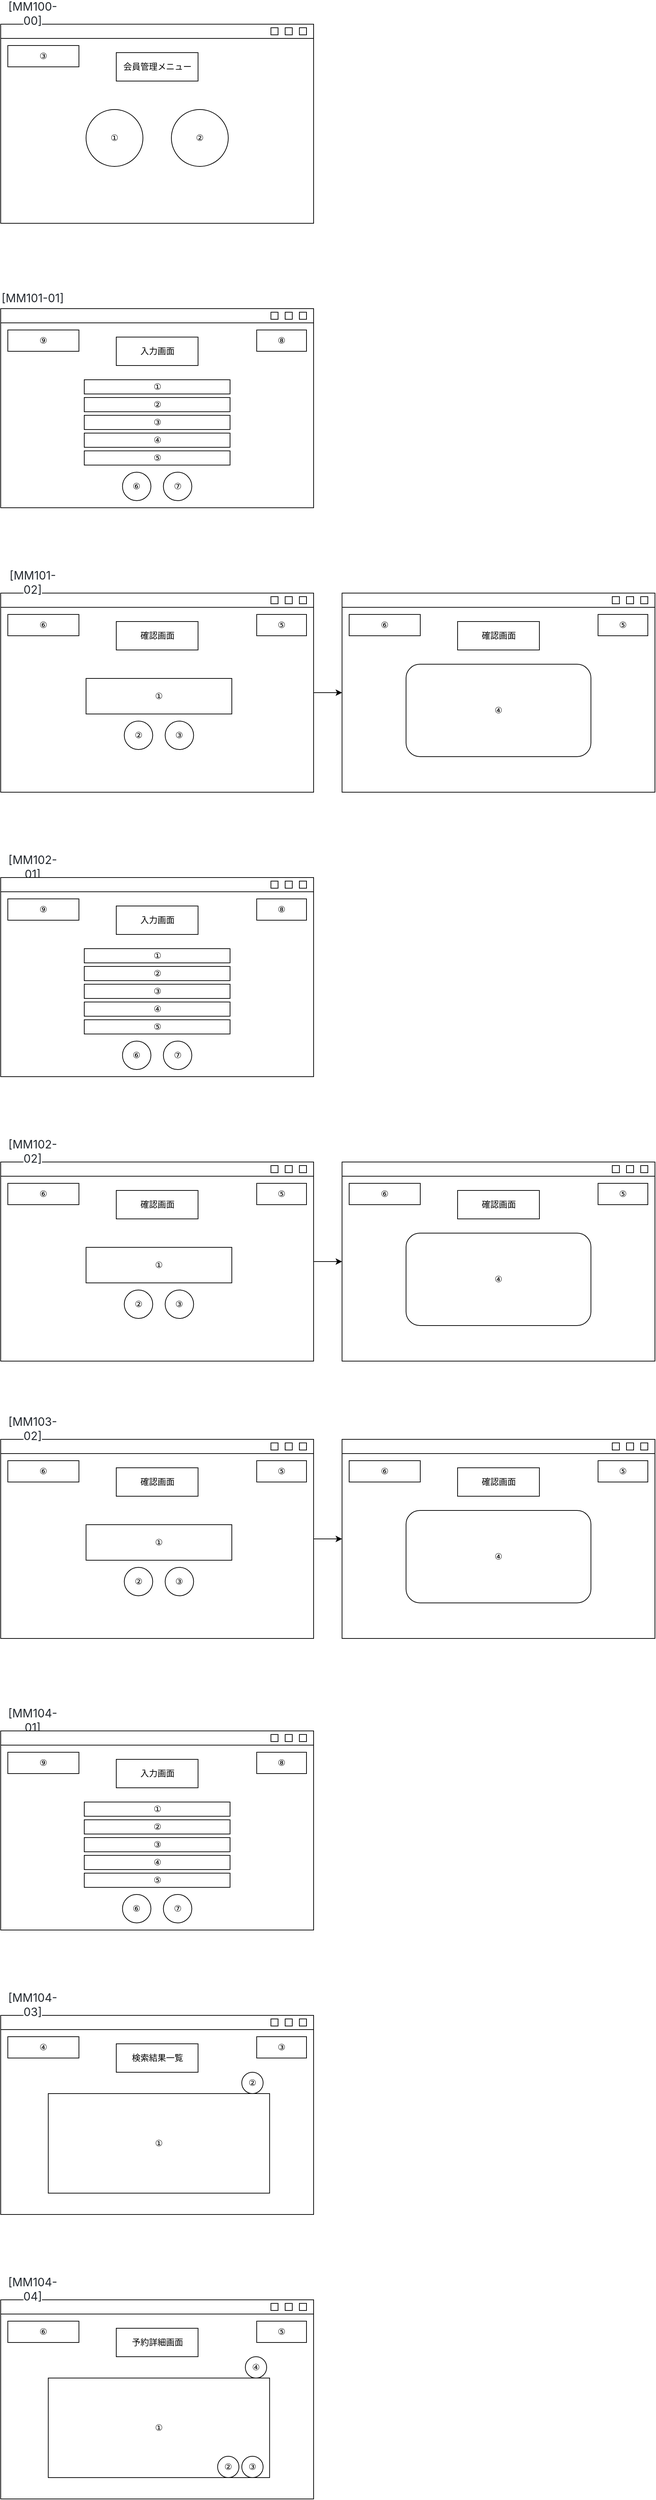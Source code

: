 <mxfile version="18.0.6" type="device"><diagram id="uIDjm1-luFgf9AakeljS" name="ページ1"><mxGraphModel dx="655" dy="494" grid="1" gridSize="10" guides="1" tooltips="1" connect="1" arrows="1" fold="1" page="1" pageScale="1" pageWidth="827" pageHeight="1169" math="0" shadow="0"><root><mxCell id="0"/><mxCell id="1" parent="0"/><mxCell id="z03bACxMXeNZqL-djIq0-5" value="" style="rounded=0;whiteSpace=wrap;html=1;" parent="1" vertex="1"><mxGeometry x="40" y="40" width="440" height="280" as="geometry"/></mxCell><mxCell id="z03bACxMXeNZqL-djIq0-6" value="" style="rounded=0;whiteSpace=wrap;html=1;" parent="1" vertex="1"><mxGeometry x="40" y="40" width="440" height="20" as="geometry"/></mxCell><mxCell id="z03bACxMXeNZqL-djIq0-9" value="" style="rounded=0;whiteSpace=wrap;html=1;" parent="1" vertex="1"><mxGeometry x="440" y="45" width="10" height="10" as="geometry"/></mxCell><mxCell id="z03bACxMXeNZqL-djIq0-10" value="" style="rounded=0;whiteSpace=wrap;html=1;" parent="1" vertex="1"><mxGeometry x="460" y="45" width="10" height="10" as="geometry"/></mxCell><mxCell id="z03bACxMXeNZqL-djIq0-13" value="" style="rounded=0;whiteSpace=wrap;html=1;" parent="1" vertex="1"><mxGeometry x="420" y="45" width="10" height="10" as="geometry"/></mxCell><mxCell id="z03bACxMXeNZqL-djIq0-14" value="③" style="rounded=0;whiteSpace=wrap;html=1;" parent="1" vertex="1"><mxGeometry x="50" y="70" width="100" height="30" as="geometry"/></mxCell><mxCell id="z03bACxMXeNZqL-djIq0-15" value="①" style="ellipse;whiteSpace=wrap;html=1;aspect=fixed;" parent="1" vertex="1"><mxGeometry x="160" y="160" width="80" height="80" as="geometry"/></mxCell><mxCell id="z03bACxMXeNZqL-djIq0-16" value="②" style="ellipse;whiteSpace=wrap;html=1;aspect=fixed;" parent="1" vertex="1"><mxGeometry x="280" y="160" width="80" height="80" as="geometry"/></mxCell><mxCell id="z03bACxMXeNZqL-djIq0-17" value="会員管理メニュー" style="rounded=0;whiteSpace=wrap;html=1;" parent="1" vertex="1"><mxGeometry x="202.5" y="80" width="115" height="40" as="geometry"/></mxCell><mxCell id="z03bACxMXeNZqL-djIq0-20" value="&lt;span style=&quot;color: rgb(36, 41, 47); font-family: -apple-system, BlinkMacSystemFont, &amp;quot;Segoe UI&amp;quot;, Helvetica, Arial, sans-serif, &amp;quot;Apple Color Emoji&amp;quot;, &amp;quot;Segoe UI Emoji&amp;quot;; font-size: 16px; text-align: left; background-color: rgb(255, 255, 255);&quot;&gt;[MM100-00]&lt;/span&gt;" style="text;html=1;strokeColor=none;fillColor=none;align=center;verticalAlign=middle;whiteSpace=wrap;rounded=0;" parent="1" vertex="1"><mxGeometry x="40" y="10" width="90" height="30" as="geometry"/></mxCell><mxCell id="z03bACxMXeNZqL-djIq0-21" value="" style="rounded=0;whiteSpace=wrap;html=1;" parent="1" vertex="1"><mxGeometry x="40" y="440" width="440" height="280" as="geometry"/></mxCell><mxCell id="z03bACxMXeNZqL-djIq0-22" value="" style="rounded=0;whiteSpace=wrap;html=1;" parent="1" vertex="1"><mxGeometry x="40" y="440" width="440" height="20" as="geometry"/></mxCell><mxCell id="z03bACxMXeNZqL-djIq0-23" value="" style="rounded=0;whiteSpace=wrap;html=1;" parent="1" vertex="1"><mxGeometry x="440" y="445" width="10" height="10" as="geometry"/></mxCell><mxCell id="z03bACxMXeNZqL-djIq0-24" value="" style="rounded=0;whiteSpace=wrap;html=1;" parent="1" vertex="1"><mxGeometry x="460" y="445" width="10" height="10" as="geometry"/></mxCell><mxCell id="z03bACxMXeNZqL-djIq0-25" value="" style="rounded=0;whiteSpace=wrap;html=1;" parent="1" vertex="1"><mxGeometry x="420" y="445" width="10" height="10" as="geometry"/></mxCell><mxCell id="z03bACxMXeNZqL-djIq0-26" value="⑨" style="rounded=0;whiteSpace=wrap;html=1;" parent="1" vertex="1"><mxGeometry x="50" y="470" width="100" height="30" as="geometry"/></mxCell><mxCell id="z03bACxMXeNZqL-djIq0-29" value="入力画面" style="rounded=0;whiteSpace=wrap;html=1;" parent="1" vertex="1"><mxGeometry x="202.5" y="480" width="115" height="40" as="geometry"/></mxCell><mxCell id="z03bACxMXeNZqL-djIq0-30" value="&lt;span style=&quot;color: rgb(36, 41, 47); font-family: -apple-system, BlinkMacSystemFont, &amp;quot;Segoe UI&amp;quot;, Helvetica, Arial, sans-serif, &amp;quot;Apple Color Emoji&amp;quot;, &amp;quot;Segoe UI Emoji&amp;quot;; font-size: 16px; text-align: left; background-color: rgb(255, 255, 255);&quot;&gt;[&lt;/span&gt;&lt;span style=&quot;color: rgb(36, 41, 47); font-family: -apple-system, BlinkMacSystemFont, &amp;quot;Segoe UI&amp;quot;, Helvetica, Arial, sans-serif, &amp;quot;Apple Color Emoji&amp;quot;, &amp;quot;Segoe UI Emoji&amp;quot;; font-size: 16px; text-align: left; background-color: rgb(255, 255, 255);&quot;&gt;MM101-01&lt;/span&gt;&lt;span style=&quot;color: rgb(36, 41, 47); font-family: -apple-system, BlinkMacSystemFont, &amp;quot;Segoe UI&amp;quot;, Helvetica, Arial, sans-serif, &amp;quot;Apple Color Emoji&amp;quot;, &amp;quot;Segoe UI Emoji&amp;quot;; font-size: 16px; text-align: left; background-color: rgb(255, 255, 255);&quot;&gt;]&lt;/span&gt;" style="text;html=1;strokeColor=none;fillColor=none;align=center;verticalAlign=middle;whiteSpace=wrap;rounded=0;" parent="1" vertex="1"><mxGeometry x="40" y="410" width="90" height="30" as="geometry"/></mxCell><mxCell id="z03bACxMXeNZqL-djIq0-32" value="⑧" style="rounded=0;whiteSpace=wrap;html=1;" parent="1" vertex="1"><mxGeometry x="400" y="470" width="70" height="30" as="geometry"/></mxCell><mxCell id="z03bACxMXeNZqL-djIq0-33" value="①" style="rounded=0;whiteSpace=wrap;html=1;" parent="1" vertex="1"><mxGeometry x="157.5" y="540" width="205" height="20" as="geometry"/></mxCell><mxCell id="z03bACxMXeNZqL-djIq0-34" value="②" style="rounded=0;whiteSpace=wrap;html=1;" parent="1" vertex="1"><mxGeometry x="157.5" y="565" width="205" height="20" as="geometry"/></mxCell><mxCell id="z03bACxMXeNZqL-djIq0-36" value="⑥" style="ellipse;whiteSpace=wrap;html=1;aspect=fixed;" parent="1" vertex="1"><mxGeometry x="211.25" y="670" width="40" height="40" as="geometry"/></mxCell><mxCell id="z03bACxMXeNZqL-djIq0-38" value="⑦" style="ellipse;whiteSpace=wrap;html=1;aspect=fixed;" parent="1" vertex="1"><mxGeometry x="268.75" y="670" width="40" height="40" as="geometry"/></mxCell><mxCell id="z03bACxMXeNZqL-djIq0-77" style="edgeStyle=orthogonalEdgeStyle;rounded=0;orthogonalLoop=1;jettySize=auto;html=1;entryX=0;entryY=0.5;entryDx=0;entryDy=0;" parent="1" source="z03bACxMXeNZqL-djIq0-52" target="z03bACxMXeNZqL-djIq0-65" edge="1"><mxGeometry relative="1" as="geometry"/></mxCell><mxCell id="z03bACxMXeNZqL-djIq0-52" value="" style="rounded=0;whiteSpace=wrap;html=1;" parent="1" vertex="1"><mxGeometry x="40" y="840" width="440" height="280" as="geometry"/></mxCell><mxCell id="z03bACxMXeNZqL-djIq0-53" value="" style="rounded=0;whiteSpace=wrap;html=1;" parent="1" vertex="1"><mxGeometry x="40" y="840" width="440" height="20" as="geometry"/></mxCell><mxCell id="z03bACxMXeNZqL-djIq0-54" value="" style="rounded=0;whiteSpace=wrap;html=1;" parent="1" vertex="1"><mxGeometry x="440" y="845" width="10" height="10" as="geometry"/></mxCell><mxCell id="z03bACxMXeNZqL-djIq0-55" value="" style="rounded=0;whiteSpace=wrap;html=1;" parent="1" vertex="1"><mxGeometry x="460" y="845" width="10" height="10" as="geometry"/></mxCell><mxCell id="z03bACxMXeNZqL-djIq0-56" value="" style="rounded=0;whiteSpace=wrap;html=1;" parent="1" vertex="1"><mxGeometry x="420" y="845" width="10" height="10" as="geometry"/></mxCell><mxCell id="z03bACxMXeNZqL-djIq0-57" value="⑥" style="rounded=0;whiteSpace=wrap;html=1;" parent="1" vertex="1"><mxGeometry x="50" y="870" width="100" height="30" as="geometry"/></mxCell><mxCell id="z03bACxMXeNZqL-djIq0-58" value="確認画面" style="rounded=0;whiteSpace=wrap;html=1;" parent="1" vertex="1"><mxGeometry x="202.5" y="880" width="115" height="40" as="geometry"/></mxCell><mxCell id="z03bACxMXeNZqL-djIq0-59" value="&lt;span style=&quot;color: rgb(36, 41, 47); font-family: -apple-system, BlinkMacSystemFont, &amp;quot;Segoe UI&amp;quot;, Helvetica, Arial, sans-serif, &amp;quot;Apple Color Emoji&amp;quot;, &amp;quot;Segoe UI Emoji&amp;quot;; font-size: 16px; text-align: left; background-color: rgb(255, 255, 255);&quot;&gt;[MM101-02]&lt;/span&gt;" style="text;html=1;strokeColor=none;fillColor=none;align=center;verticalAlign=middle;whiteSpace=wrap;rounded=0;" parent="1" vertex="1"><mxGeometry x="40" y="810" width="90" height="30" as="geometry"/></mxCell><mxCell id="z03bACxMXeNZqL-djIq0-60" value="⑤" style="rounded=0;whiteSpace=wrap;html=1;" parent="1" vertex="1"><mxGeometry x="400" y="870" width="70" height="30" as="geometry"/></mxCell><mxCell id="z03bACxMXeNZqL-djIq0-61" value="①" style="rounded=0;whiteSpace=wrap;html=1;" parent="1" vertex="1"><mxGeometry x="160" y="960" width="205" height="50" as="geometry"/></mxCell><mxCell id="z03bACxMXeNZqL-djIq0-63" value="②" style="ellipse;whiteSpace=wrap;html=1;aspect=fixed;" parent="1" vertex="1"><mxGeometry x="213.75" y="1020" width="40" height="40" as="geometry"/></mxCell><mxCell id="z03bACxMXeNZqL-djIq0-64" value="③" style="ellipse;whiteSpace=wrap;html=1;aspect=fixed;" parent="1" vertex="1"><mxGeometry x="271.25" y="1020" width="40" height="40" as="geometry"/></mxCell><mxCell id="z03bACxMXeNZqL-djIq0-65" value="" style="rounded=0;whiteSpace=wrap;html=1;" parent="1" vertex="1"><mxGeometry x="520" y="840" width="440" height="280" as="geometry"/></mxCell><mxCell id="z03bACxMXeNZqL-djIq0-66" value="" style="rounded=0;whiteSpace=wrap;html=1;" parent="1" vertex="1"><mxGeometry x="520" y="840" width="440" height="20" as="geometry"/></mxCell><mxCell id="z03bACxMXeNZqL-djIq0-67" value="" style="rounded=0;whiteSpace=wrap;html=1;" parent="1" vertex="1"><mxGeometry x="920" y="845" width="10" height="10" as="geometry"/></mxCell><mxCell id="z03bACxMXeNZqL-djIq0-68" value="" style="rounded=0;whiteSpace=wrap;html=1;" parent="1" vertex="1"><mxGeometry x="940" y="845" width="10" height="10" as="geometry"/></mxCell><mxCell id="z03bACxMXeNZqL-djIq0-69" value="" style="rounded=0;whiteSpace=wrap;html=1;" parent="1" vertex="1"><mxGeometry x="900" y="845" width="10" height="10" as="geometry"/></mxCell><mxCell id="z03bACxMXeNZqL-djIq0-70" value="⑥" style="rounded=0;whiteSpace=wrap;html=1;" parent="1" vertex="1"><mxGeometry x="530" y="870" width="100" height="30" as="geometry"/></mxCell><mxCell id="z03bACxMXeNZqL-djIq0-71" value="確認画面" style="rounded=0;whiteSpace=wrap;html=1;" parent="1" vertex="1"><mxGeometry x="682.5" y="880" width="115" height="40" as="geometry"/></mxCell><mxCell id="z03bACxMXeNZqL-djIq0-73" value="⑤" style="rounded=0;whiteSpace=wrap;html=1;" parent="1" vertex="1"><mxGeometry x="880" y="870" width="70" height="30" as="geometry"/></mxCell><mxCell id="z03bACxMXeNZqL-djIq0-79" value="④" style="rounded=1;whiteSpace=wrap;html=1;" parent="1" vertex="1"><mxGeometry x="610" y="940" width="260" height="130" as="geometry"/></mxCell><mxCell id="z03bACxMXeNZqL-djIq0-122" value="&lt;span style=&quot;color: rgb(36, 41, 47); font-family: -apple-system, BlinkMacSystemFont, &amp;quot;Segoe UI&amp;quot;, Helvetica, Arial, sans-serif, &amp;quot;Apple Color Emoji&amp;quot;, &amp;quot;Segoe UI Emoji&amp;quot;; font-size: 16px; text-align: left; background-color: rgb(255, 255, 255);&quot;&gt;[MM102-01]&lt;/span&gt;" style="text;html=1;strokeColor=none;fillColor=none;align=center;verticalAlign=middle;whiteSpace=wrap;rounded=0;" parent="1" vertex="1"><mxGeometry x="40" y="1210" width="90" height="30" as="geometry"/></mxCell><mxCell id="z03bACxMXeNZqL-djIq0-128" style="edgeStyle=orthogonalEdgeStyle;rounded=0;orthogonalLoop=1;jettySize=auto;html=1;entryX=0;entryY=0.5;entryDx=0;entryDy=0;" parent="1" source="z03bACxMXeNZqL-djIq0-129" target="z03bACxMXeNZqL-djIq0-141" edge="1"><mxGeometry relative="1" as="geometry"/></mxCell><mxCell id="z03bACxMXeNZqL-djIq0-129" value="" style="rounded=0;whiteSpace=wrap;html=1;" parent="1" vertex="1"><mxGeometry x="40" y="1640" width="440" height="280" as="geometry"/></mxCell><mxCell id="z03bACxMXeNZqL-djIq0-130" value="" style="rounded=0;whiteSpace=wrap;html=1;" parent="1" vertex="1"><mxGeometry x="40" y="1640" width="440" height="20" as="geometry"/></mxCell><mxCell id="z03bACxMXeNZqL-djIq0-131" value="" style="rounded=0;whiteSpace=wrap;html=1;" parent="1" vertex="1"><mxGeometry x="440" y="1645" width="10" height="10" as="geometry"/></mxCell><mxCell id="z03bACxMXeNZqL-djIq0-132" value="" style="rounded=0;whiteSpace=wrap;html=1;" parent="1" vertex="1"><mxGeometry x="460" y="1645" width="10" height="10" as="geometry"/></mxCell><mxCell id="z03bACxMXeNZqL-djIq0-133" value="" style="rounded=0;whiteSpace=wrap;html=1;" parent="1" vertex="1"><mxGeometry x="420" y="1645" width="10" height="10" as="geometry"/></mxCell><mxCell id="z03bACxMXeNZqL-djIq0-134" value="⑥" style="rounded=0;whiteSpace=wrap;html=1;" parent="1" vertex="1"><mxGeometry x="50" y="1670" width="100" height="30" as="geometry"/></mxCell><mxCell id="z03bACxMXeNZqL-djIq0-135" value="確認画面" style="rounded=0;whiteSpace=wrap;html=1;" parent="1" vertex="1"><mxGeometry x="202.5" y="1680" width="115" height="40" as="geometry"/></mxCell><mxCell id="z03bACxMXeNZqL-djIq0-136" value="&lt;span style=&quot;color: rgb(36, 41, 47); font-family: -apple-system, BlinkMacSystemFont, &amp;quot;Segoe UI&amp;quot;, Helvetica, Arial, sans-serif, &amp;quot;Apple Color Emoji&amp;quot;, &amp;quot;Segoe UI Emoji&amp;quot;; font-size: 16px; text-align: left; background-color: rgb(255, 255, 255);&quot;&gt;[MM102-02]&lt;/span&gt;" style="text;html=1;strokeColor=none;fillColor=none;align=center;verticalAlign=middle;whiteSpace=wrap;rounded=0;" parent="1" vertex="1"><mxGeometry x="40" y="1610" width="90" height="30" as="geometry"/></mxCell><mxCell id="z03bACxMXeNZqL-djIq0-137" value="⑤" style="rounded=0;whiteSpace=wrap;html=1;" parent="1" vertex="1"><mxGeometry x="400" y="1670" width="70" height="30" as="geometry"/></mxCell><mxCell id="z03bACxMXeNZqL-djIq0-138" value="①" style="rounded=0;whiteSpace=wrap;html=1;" parent="1" vertex="1"><mxGeometry x="160" y="1760" width="205" height="50" as="geometry"/></mxCell><mxCell id="z03bACxMXeNZqL-djIq0-139" value="②" style="ellipse;whiteSpace=wrap;html=1;aspect=fixed;" parent="1" vertex="1"><mxGeometry x="213.75" y="1820" width="40" height="40" as="geometry"/></mxCell><mxCell id="z03bACxMXeNZqL-djIq0-140" value="③" style="ellipse;whiteSpace=wrap;html=1;aspect=fixed;" parent="1" vertex="1"><mxGeometry x="271.25" y="1820" width="40" height="40" as="geometry"/></mxCell><mxCell id="z03bACxMXeNZqL-djIq0-141" value="" style="rounded=0;whiteSpace=wrap;html=1;" parent="1" vertex="1"><mxGeometry x="520" y="1640" width="440" height="280" as="geometry"/></mxCell><mxCell id="z03bACxMXeNZqL-djIq0-142" value="" style="rounded=0;whiteSpace=wrap;html=1;" parent="1" vertex="1"><mxGeometry x="520" y="1640" width="440" height="20" as="geometry"/></mxCell><mxCell id="z03bACxMXeNZqL-djIq0-143" value="" style="rounded=0;whiteSpace=wrap;html=1;" parent="1" vertex="1"><mxGeometry x="920" y="1645" width="10" height="10" as="geometry"/></mxCell><mxCell id="z03bACxMXeNZqL-djIq0-144" value="" style="rounded=0;whiteSpace=wrap;html=1;" parent="1" vertex="1"><mxGeometry x="940" y="1645" width="10" height="10" as="geometry"/></mxCell><mxCell id="z03bACxMXeNZqL-djIq0-145" value="" style="rounded=0;whiteSpace=wrap;html=1;" parent="1" vertex="1"><mxGeometry x="900" y="1645" width="10" height="10" as="geometry"/></mxCell><mxCell id="z03bACxMXeNZqL-djIq0-146" value="⑥" style="rounded=0;whiteSpace=wrap;html=1;" parent="1" vertex="1"><mxGeometry x="530" y="1670" width="100" height="30" as="geometry"/></mxCell><mxCell id="z03bACxMXeNZqL-djIq0-147" value="確認画面" style="rounded=0;whiteSpace=wrap;html=1;" parent="1" vertex="1"><mxGeometry x="682.5" y="1680" width="115" height="40" as="geometry"/></mxCell><mxCell id="z03bACxMXeNZqL-djIq0-148" value="⑤" style="rounded=0;whiteSpace=wrap;html=1;" parent="1" vertex="1"><mxGeometry x="880" y="1670" width="70" height="30" as="geometry"/></mxCell><mxCell id="z03bACxMXeNZqL-djIq0-149" value="④" style="rounded=1;whiteSpace=wrap;html=1;" parent="1" vertex="1"><mxGeometry x="610" y="1740" width="260" height="130" as="geometry"/></mxCell><mxCell id="z03bACxMXeNZqL-djIq0-150" style="edgeStyle=orthogonalEdgeStyle;rounded=0;orthogonalLoop=1;jettySize=auto;html=1;entryX=0;entryY=0.5;entryDx=0;entryDy=0;" parent="1" source="z03bACxMXeNZqL-djIq0-151" target="z03bACxMXeNZqL-djIq0-163" edge="1"><mxGeometry relative="1" as="geometry"/></mxCell><mxCell id="z03bACxMXeNZqL-djIq0-151" value="" style="rounded=0;whiteSpace=wrap;html=1;" parent="1" vertex="1"><mxGeometry x="40" y="2030" width="440" height="280" as="geometry"/></mxCell><mxCell id="z03bACxMXeNZqL-djIq0-152" value="" style="rounded=0;whiteSpace=wrap;html=1;" parent="1" vertex="1"><mxGeometry x="40" y="2030" width="440" height="20" as="geometry"/></mxCell><mxCell id="z03bACxMXeNZqL-djIq0-153" value="" style="rounded=0;whiteSpace=wrap;html=1;" parent="1" vertex="1"><mxGeometry x="440" y="2035" width="10" height="10" as="geometry"/></mxCell><mxCell id="z03bACxMXeNZqL-djIq0-154" value="" style="rounded=0;whiteSpace=wrap;html=1;" parent="1" vertex="1"><mxGeometry x="460" y="2035" width="10" height="10" as="geometry"/></mxCell><mxCell id="z03bACxMXeNZqL-djIq0-155" value="" style="rounded=0;whiteSpace=wrap;html=1;" parent="1" vertex="1"><mxGeometry x="420" y="2035" width="10" height="10" as="geometry"/></mxCell><mxCell id="z03bACxMXeNZqL-djIq0-156" value="⑥" style="rounded=0;whiteSpace=wrap;html=1;" parent="1" vertex="1"><mxGeometry x="50" y="2060" width="100" height="30" as="geometry"/></mxCell><mxCell id="z03bACxMXeNZqL-djIq0-157" value="確認画面" style="rounded=0;whiteSpace=wrap;html=1;" parent="1" vertex="1"><mxGeometry x="202.5" y="2070" width="115" height="40" as="geometry"/></mxCell><mxCell id="z03bACxMXeNZqL-djIq0-158" value="&lt;span style=&quot;color: rgb(36, 41, 47); font-family: -apple-system, BlinkMacSystemFont, &amp;quot;Segoe UI&amp;quot;, Helvetica, Arial, sans-serif, &amp;quot;Apple Color Emoji&amp;quot;, &amp;quot;Segoe UI Emoji&amp;quot;; font-size: 16px; text-align: left; background-color: rgb(255, 255, 255);&quot;&gt;[MM103-02&lt;/span&gt;&lt;span style=&quot;color: rgb(36, 41, 47); font-family: -apple-system, BlinkMacSystemFont, &amp;quot;Segoe UI&amp;quot;, Helvetica, Arial, sans-serif, &amp;quot;Apple Color Emoji&amp;quot;, &amp;quot;Segoe UI Emoji&amp;quot;; font-size: 16px; text-align: left; background-color: rgb(255, 255, 255);&quot;&gt;]&lt;/span&gt;" style="text;html=1;strokeColor=none;fillColor=none;align=center;verticalAlign=middle;whiteSpace=wrap;rounded=0;" parent="1" vertex="1"><mxGeometry x="40" y="2000" width="90" height="30" as="geometry"/></mxCell><mxCell id="z03bACxMXeNZqL-djIq0-159" value="⑤" style="rounded=0;whiteSpace=wrap;html=1;" parent="1" vertex="1"><mxGeometry x="400" y="2060" width="70" height="30" as="geometry"/></mxCell><mxCell id="z03bACxMXeNZqL-djIq0-160" value="①" style="rounded=0;whiteSpace=wrap;html=1;" parent="1" vertex="1"><mxGeometry x="160" y="2150" width="205" height="50" as="geometry"/></mxCell><mxCell id="z03bACxMXeNZqL-djIq0-161" value="②" style="ellipse;whiteSpace=wrap;html=1;aspect=fixed;" parent="1" vertex="1"><mxGeometry x="213.75" y="2210" width="40" height="40" as="geometry"/></mxCell><mxCell id="z03bACxMXeNZqL-djIq0-162" value="③" style="ellipse;whiteSpace=wrap;html=1;aspect=fixed;" parent="1" vertex="1"><mxGeometry x="271.25" y="2210" width="40" height="40" as="geometry"/></mxCell><mxCell id="z03bACxMXeNZqL-djIq0-163" value="" style="rounded=0;whiteSpace=wrap;html=1;" parent="1" vertex="1"><mxGeometry x="520" y="2030" width="440" height="280" as="geometry"/></mxCell><mxCell id="z03bACxMXeNZqL-djIq0-164" value="" style="rounded=0;whiteSpace=wrap;html=1;" parent="1" vertex="1"><mxGeometry x="520" y="2030" width="440" height="20" as="geometry"/></mxCell><mxCell id="z03bACxMXeNZqL-djIq0-165" value="" style="rounded=0;whiteSpace=wrap;html=1;" parent="1" vertex="1"><mxGeometry x="920" y="2035" width="10" height="10" as="geometry"/></mxCell><mxCell id="z03bACxMXeNZqL-djIq0-166" value="" style="rounded=0;whiteSpace=wrap;html=1;" parent="1" vertex="1"><mxGeometry x="940" y="2035" width="10" height="10" as="geometry"/></mxCell><mxCell id="z03bACxMXeNZqL-djIq0-167" value="" style="rounded=0;whiteSpace=wrap;html=1;" parent="1" vertex="1"><mxGeometry x="900" y="2035" width="10" height="10" as="geometry"/></mxCell><mxCell id="z03bACxMXeNZqL-djIq0-168" value="⑥" style="rounded=0;whiteSpace=wrap;html=1;" parent="1" vertex="1"><mxGeometry x="530" y="2060" width="100" height="30" as="geometry"/></mxCell><mxCell id="z03bACxMXeNZqL-djIq0-169" value="確認画面" style="rounded=0;whiteSpace=wrap;html=1;" parent="1" vertex="1"><mxGeometry x="682.5" y="2070" width="115" height="40" as="geometry"/></mxCell><mxCell id="z03bACxMXeNZqL-djIq0-170" value="⑤" style="rounded=0;whiteSpace=wrap;html=1;" parent="1" vertex="1"><mxGeometry x="880" y="2060" width="70" height="30" as="geometry"/></mxCell><mxCell id="z03bACxMXeNZqL-djIq0-171" value="④" style="rounded=1;whiteSpace=wrap;html=1;" parent="1" vertex="1"><mxGeometry x="610" y="2130" width="260" height="130" as="geometry"/></mxCell><mxCell id="z03bACxMXeNZqL-djIq0-179" value="&lt;span style=&quot;color: rgb(36, 41, 47); font-family: -apple-system, BlinkMacSystemFont, &amp;quot;Segoe UI&amp;quot;, Helvetica, Arial, sans-serif, &amp;quot;Apple Color Emoji&amp;quot;, &amp;quot;Segoe UI Emoji&amp;quot;; font-size: 16px; text-align: left; background-color: rgb(255, 255, 255);&quot;&gt;[MM104-01]&lt;/span&gt;" style="text;html=1;strokeColor=none;fillColor=none;align=center;verticalAlign=middle;whiteSpace=wrap;rounded=0;" parent="1" vertex="1"><mxGeometry x="40" y="2410" width="90" height="30" as="geometry"/></mxCell><mxCell id="z03bACxMXeNZqL-djIq0-185" value="" style="rounded=0;whiteSpace=wrap;html=1;" parent="1" vertex="1"><mxGeometry x="40" y="2840" width="440" height="280" as="geometry"/></mxCell><mxCell id="z03bACxMXeNZqL-djIq0-186" value="" style="rounded=0;whiteSpace=wrap;html=1;" parent="1" vertex="1"><mxGeometry x="40" y="2840" width="440" height="20" as="geometry"/></mxCell><mxCell id="z03bACxMXeNZqL-djIq0-187" value="" style="rounded=0;whiteSpace=wrap;html=1;" parent="1" vertex="1"><mxGeometry x="440" y="2845" width="10" height="10" as="geometry"/></mxCell><mxCell id="z03bACxMXeNZqL-djIq0-188" value="" style="rounded=0;whiteSpace=wrap;html=1;" parent="1" vertex="1"><mxGeometry x="460" y="2845" width="10" height="10" as="geometry"/></mxCell><mxCell id="z03bACxMXeNZqL-djIq0-189" value="" style="rounded=0;whiteSpace=wrap;html=1;" parent="1" vertex="1"><mxGeometry x="420" y="2845" width="10" height="10" as="geometry"/></mxCell><mxCell id="z03bACxMXeNZqL-djIq0-190" value="④" style="rounded=0;whiteSpace=wrap;html=1;" parent="1" vertex="1"><mxGeometry x="50" y="2870" width="100" height="30" as="geometry"/></mxCell><mxCell id="z03bACxMXeNZqL-djIq0-191" value="検索結果一覧" style="rounded=0;whiteSpace=wrap;html=1;" parent="1" vertex="1"><mxGeometry x="202.5" y="2880" width="115" height="40" as="geometry"/></mxCell><mxCell id="z03bACxMXeNZqL-djIq0-192" value="&lt;span style=&quot;color: rgb(36, 41, 47); font-family: -apple-system, BlinkMacSystemFont, &amp;quot;Segoe UI&amp;quot;, Helvetica, Arial, sans-serif, &amp;quot;Apple Color Emoji&amp;quot;, &amp;quot;Segoe UI Emoji&amp;quot;; font-size: 16px; text-align: left; background-color: rgb(255, 255, 255);&quot;&gt;[MM104-03]&lt;/span&gt;" style="text;html=1;strokeColor=none;fillColor=none;align=center;verticalAlign=middle;whiteSpace=wrap;rounded=0;" parent="1" vertex="1"><mxGeometry x="40" y="2810" width="90" height="30" as="geometry"/></mxCell><mxCell id="z03bACxMXeNZqL-djIq0-193" value="③" style="rounded=0;whiteSpace=wrap;html=1;" parent="1" vertex="1"><mxGeometry x="400" y="2870" width="70" height="30" as="geometry"/></mxCell><mxCell id="z03bACxMXeNZqL-djIq0-194" value="①" style="rounded=0;whiteSpace=wrap;html=1;" parent="1" vertex="1"><mxGeometry x="106.88" y="2950" width="311.25" height="140" as="geometry"/></mxCell><mxCell id="z03bACxMXeNZqL-djIq0-207" value="" style="rounded=0;whiteSpace=wrap;html=1;" parent="1" vertex="1"><mxGeometry x="40" y="3240" width="440" height="280" as="geometry"/></mxCell><mxCell id="z03bACxMXeNZqL-djIq0-208" value="" style="rounded=0;whiteSpace=wrap;html=1;" parent="1" vertex="1"><mxGeometry x="40" y="3240" width="440" height="20" as="geometry"/></mxCell><mxCell id="z03bACxMXeNZqL-djIq0-209" value="" style="rounded=0;whiteSpace=wrap;html=1;" parent="1" vertex="1"><mxGeometry x="440" y="3245" width="10" height="10" as="geometry"/></mxCell><mxCell id="z03bACxMXeNZqL-djIq0-210" value="" style="rounded=0;whiteSpace=wrap;html=1;" parent="1" vertex="1"><mxGeometry x="460" y="3245" width="10" height="10" as="geometry"/></mxCell><mxCell id="z03bACxMXeNZqL-djIq0-211" value="" style="rounded=0;whiteSpace=wrap;html=1;" parent="1" vertex="1"><mxGeometry x="420" y="3245" width="10" height="10" as="geometry"/></mxCell><mxCell id="z03bACxMXeNZqL-djIq0-212" value="⑥" style="rounded=0;whiteSpace=wrap;html=1;" parent="1" vertex="1"><mxGeometry x="50" y="3270" width="100" height="30" as="geometry"/></mxCell><mxCell id="z03bACxMXeNZqL-djIq0-213" value="予約詳細画面" style="rounded=0;whiteSpace=wrap;html=1;" parent="1" vertex="1"><mxGeometry x="202.5" y="3280" width="115" height="40" as="geometry"/></mxCell><mxCell id="z03bACxMXeNZqL-djIq0-214" value="&lt;span style=&quot;color: rgb(36, 41, 47); font-family: -apple-system, BlinkMacSystemFont, &amp;quot;Segoe UI&amp;quot;, Helvetica, Arial, sans-serif, &amp;quot;Apple Color Emoji&amp;quot;, &amp;quot;Segoe UI Emoji&amp;quot;; font-size: 16px; text-align: left; background-color: rgb(255, 255, 255);&quot;&gt;[MM104-04]&lt;/span&gt;" style="text;html=1;strokeColor=none;fillColor=none;align=center;verticalAlign=middle;whiteSpace=wrap;rounded=0;" parent="1" vertex="1"><mxGeometry x="40" y="3210" width="90" height="30" as="geometry"/></mxCell><mxCell id="z03bACxMXeNZqL-djIq0-215" value="⑤" style="rounded=0;whiteSpace=wrap;html=1;" parent="1" vertex="1"><mxGeometry x="400" y="3270" width="70" height="30" as="geometry"/></mxCell><mxCell id="z03bACxMXeNZqL-djIq0-216" value="①" style="rounded=0;whiteSpace=wrap;html=1;" parent="1" vertex="1"><mxGeometry x="106.88" y="3350" width="311.25" height="140" as="geometry"/></mxCell><mxCell id="z03bACxMXeNZqL-djIq0-219" value="②" style="ellipse;whiteSpace=wrap;html=1;aspect=fixed;" parent="1" vertex="1"><mxGeometry x="345.01" y="3460" width="30" height="30" as="geometry"/></mxCell><mxCell id="z03bACxMXeNZqL-djIq0-220" value="③" style="ellipse;whiteSpace=wrap;html=1;aspect=fixed;" parent="1" vertex="1"><mxGeometry x="379.01" y="3460" width="30" height="30" as="geometry"/></mxCell><mxCell id="pjvJ5bmQ3Ig1SlmBDXbv-2" value="④" style="ellipse;whiteSpace=wrap;html=1;aspect=fixed;" parent="1" vertex="1"><mxGeometry x="384" y="3320" width="30" height="30" as="geometry"/></mxCell><mxCell id="pjvJ5bmQ3Ig1SlmBDXbv-3" value="②" style="ellipse;whiteSpace=wrap;html=1;aspect=fixed;" parent="1" vertex="1"><mxGeometry x="379.01" y="2920" width="30" height="30" as="geometry"/></mxCell><mxCell id="Fbgcq-run6PydKrxMpa1-1" value="③" style="rounded=0;whiteSpace=wrap;html=1;" vertex="1" parent="1"><mxGeometry x="157.5" y="590" width="205" height="20" as="geometry"/></mxCell><mxCell id="Fbgcq-run6PydKrxMpa1-2" value="④" style="rounded=0;whiteSpace=wrap;html=1;" vertex="1" parent="1"><mxGeometry x="157.5" y="615" width="205" height="20" as="geometry"/></mxCell><mxCell id="Fbgcq-run6PydKrxMpa1-3" value="⑤" style="rounded=0;whiteSpace=wrap;html=1;" vertex="1" parent="1"><mxGeometry x="157.5" y="640" width="205" height="20" as="geometry"/></mxCell><mxCell id="Fbgcq-run6PydKrxMpa1-4" value="" style="rounded=0;whiteSpace=wrap;html=1;" vertex="1" parent="1"><mxGeometry x="40" y="1240" width="440" height="280" as="geometry"/></mxCell><mxCell id="Fbgcq-run6PydKrxMpa1-5" value="" style="rounded=0;whiteSpace=wrap;html=1;" vertex="1" parent="1"><mxGeometry x="40" y="1240" width="440" height="20" as="geometry"/></mxCell><mxCell id="Fbgcq-run6PydKrxMpa1-6" value="" style="rounded=0;whiteSpace=wrap;html=1;" vertex="1" parent="1"><mxGeometry x="440" y="1245" width="10" height="10" as="geometry"/></mxCell><mxCell id="Fbgcq-run6PydKrxMpa1-7" value="" style="rounded=0;whiteSpace=wrap;html=1;" vertex="1" parent="1"><mxGeometry x="460" y="1245" width="10" height="10" as="geometry"/></mxCell><mxCell id="Fbgcq-run6PydKrxMpa1-8" value="" style="rounded=0;whiteSpace=wrap;html=1;" vertex="1" parent="1"><mxGeometry x="420" y="1245" width="10" height="10" as="geometry"/></mxCell><mxCell id="Fbgcq-run6PydKrxMpa1-9" value="⑨" style="rounded=0;whiteSpace=wrap;html=1;" vertex="1" parent="1"><mxGeometry x="50" y="1270" width="100" height="30" as="geometry"/></mxCell><mxCell id="Fbgcq-run6PydKrxMpa1-10" value="入力画面" style="rounded=0;whiteSpace=wrap;html=1;" vertex="1" parent="1"><mxGeometry x="202.5" y="1280" width="115" height="40" as="geometry"/></mxCell><mxCell id="Fbgcq-run6PydKrxMpa1-11" value="⑧" style="rounded=0;whiteSpace=wrap;html=1;" vertex="1" parent="1"><mxGeometry x="400" y="1270" width="70" height="30" as="geometry"/></mxCell><mxCell id="Fbgcq-run6PydKrxMpa1-12" value="①" style="rounded=0;whiteSpace=wrap;html=1;" vertex="1" parent="1"><mxGeometry x="157.5" y="1340" width="205" height="20" as="geometry"/></mxCell><mxCell id="Fbgcq-run6PydKrxMpa1-13" value="②" style="rounded=0;whiteSpace=wrap;html=1;" vertex="1" parent="1"><mxGeometry x="157.5" y="1365" width="205" height="20" as="geometry"/></mxCell><mxCell id="Fbgcq-run6PydKrxMpa1-14" value="⑥" style="ellipse;whiteSpace=wrap;html=1;aspect=fixed;" vertex="1" parent="1"><mxGeometry x="211.25" y="1470" width="40" height="40" as="geometry"/></mxCell><mxCell id="Fbgcq-run6PydKrxMpa1-15" value="⑦" style="ellipse;whiteSpace=wrap;html=1;aspect=fixed;" vertex="1" parent="1"><mxGeometry x="268.75" y="1470" width="40" height="40" as="geometry"/></mxCell><mxCell id="Fbgcq-run6PydKrxMpa1-16" value="③" style="rounded=0;whiteSpace=wrap;html=1;" vertex="1" parent="1"><mxGeometry x="157.5" y="1390" width="205" height="20" as="geometry"/></mxCell><mxCell id="Fbgcq-run6PydKrxMpa1-17" value="④" style="rounded=0;whiteSpace=wrap;html=1;" vertex="1" parent="1"><mxGeometry x="157.5" y="1415" width="205" height="20" as="geometry"/></mxCell><mxCell id="Fbgcq-run6PydKrxMpa1-18" value="⑤" style="rounded=0;whiteSpace=wrap;html=1;" vertex="1" parent="1"><mxGeometry x="157.5" y="1440" width="205" height="20" as="geometry"/></mxCell><mxCell id="Fbgcq-run6PydKrxMpa1-20" value="" style="rounded=0;whiteSpace=wrap;html=1;" vertex="1" parent="1"><mxGeometry x="40" y="2440" width="440" height="280" as="geometry"/></mxCell><mxCell id="Fbgcq-run6PydKrxMpa1-21" value="" style="rounded=0;whiteSpace=wrap;html=1;" vertex="1" parent="1"><mxGeometry x="40" y="2440" width="440" height="20" as="geometry"/></mxCell><mxCell id="Fbgcq-run6PydKrxMpa1-22" value="" style="rounded=0;whiteSpace=wrap;html=1;" vertex="1" parent="1"><mxGeometry x="440" y="2445" width="10" height="10" as="geometry"/></mxCell><mxCell id="Fbgcq-run6PydKrxMpa1-23" value="" style="rounded=0;whiteSpace=wrap;html=1;" vertex="1" parent="1"><mxGeometry x="460" y="2445" width="10" height="10" as="geometry"/></mxCell><mxCell id="Fbgcq-run6PydKrxMpa1-24" value="" style="rounded=0;whiteSpace=wrap;html=1;" vertex="1" parent="1"><mxGeometry x="420" y="2445" width="10" height="10" as="geometry"/></mxCell><mxCell id="Fbgcq-run6PydKrxMpa1-25" value="⑨" style="rounded=0;whiteSpace=wrap;html=1;" vertex="1" parent="1"><mxGeometry x="50" y="2470" width="100" height="30" as="geometry"/></mxCell><mxCell id="Fbgcq-run6PydKrxMpa1-26" value="入力画面" style="rounded=0;whiteSpace=wrap;html=1;" vertex="1" parent="1"><mxGeometry x="202.5" y="2480" width="115" height="40" as="geometry"/></mxCell><mxCell id="Fbgcq-run6PydKrxMpa1-27" value="⑧" style="rounded=0;whiteSpace=wrap;html=1;" vertex="1" parent="1"><mxGeometry x="400" y="2470" width="70" height="30" as="geometry"/></mxCell><mxCell id="Fbgcq-run6PydKrxMpa1-28" value="①" style="rounded=0;whiteSpace=wrap;html=1;" vertex="1" parent="1"><mxGeometry x="157.5" y="2540" width="205" height="20" as="geometry"/></mxCell><mxCell id="Fbgcq-run6PydKrxMpa1-29" value="②" style="rounded=0;whiteSpace=wrap;html=1;" vertex="1" parent="1"><mxGeometry x="157.5" y="2565" width="205" height="20" as="geometry"/></mxCell><mxCell id="Fbgcq-run6PydKrxMpa1-30" value="⑥" style="ellipse;whiteSpace=wrap;html=1;aspect=fixed;" vertex="1" parent="1"><mxGeometry x="211.25" y="2670" width="40" height="40" as="geometry"/></mxCell><mxCell id="Fbgcq-run6PydKrxMpa1-31" value="⑦" style="ellipse;whiteSpace=wrap;html=1;aspect=fixed;" vertex="1" parent="1"><mxGeometry x="268.75" y="2670" width="40" height="40" as="geometry"/></mxCell><mxCell id="Fbgcq-run6PydKrxMpa1-32" value="③" style="rounded=0;whiteSpace=wrap;html=1;" vertex="1" parent="1"><mxGeometry x="157.5" y="2590" width="205" height="20" as="geometry"/></mxCell><mxCell id="Fbgcq-run6PydKrxMpa1-33" value="④" style="rounded=0;whiteSpace=wrap;html=1;" vertex="1" parent="1"><mxGeometry x="157.5" y="2615" width="205" height="20" as="geometry"/></mxCell><mxCell id="Fbgcq-run6PydKrxMpa1-34" value="⑤" style="rounded=0;whiteSpace=wrap;html=1;" vertex="1" parent="1"><mxGeometry x="157.5" y="2640" width="205" height="20" as="geometry"/></mxCell></root></mxGraphModel></diagram></mxfile>